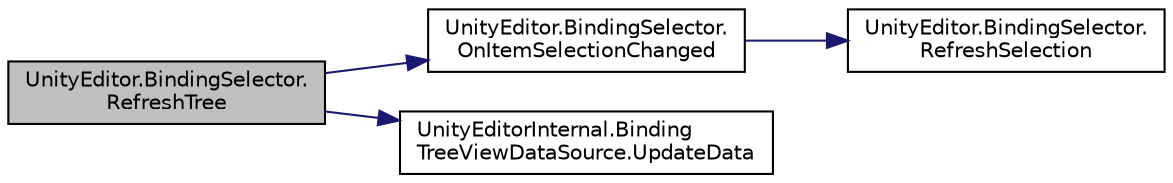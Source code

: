 digraph "UnityEditor.BindingSelector.RefreshTree"
{
 // LATEX_PDF_SIZE
  edge [fontname="Helvetica",fontsize="10",labelfontname="Helvetica",labelfontsize="10"];
  node [fontname="Helvetica",fontsize="10",shape=record];
  rankdir="LR";
  Node1 [label="UnityEditor.BindingSelector.\lRefreshTree",height=0.2,width=0.4,color="black", fillcolor="grey75", style="filled", fontcolor="black",tooltip=" "];
  Node1 -> Node2 [color="midnightblue",fontsize="10",style="solid",fontname="Helvetica"];
  Node2 [label="UnityEditor.BindingSelector.\lOnItemSelectionChanged",height=0.2,width=0.4,color="black", fillcolor="white", style="filled",URL="$class_unity_editor_1_1_binding_selector.html#ab8d7316006b14afe9924aca47ec05198",tooltip=" "];
  Node2 -> Node3 [color="midnightblue",fontsize="10",style="solid",fontname="Helvetica"];
  Node3 [label="UnityEditor.BindingSelector.\lRefreshSelection",height=0.2,width=0.4,color="black", fillcolor="white", style="filled",URL="$class_unity_editor_1_1_binding_selector.html#a86222e81c10af2f31cae20d569775153",tooltip=" "];
  Node1 -> Node4 [color="midnightblue",fontsize="10",style="solid",fontname="Helvetica"];
  Node4 [label="UnityEditorInternal.Binding\lTreeViewDataSource.UpdateData",height=0.2,width=0.4,color="black", fillcolor="white", style="filled",URL="$class_unity_editor_internal_1_1_binding_tree_view_data_source.html#a316ceb98ca904bbb8eddfc084bdffc90",tooltip=" "];
}
